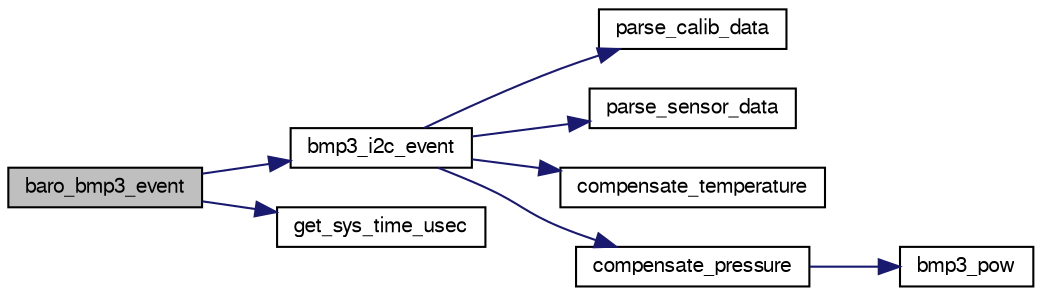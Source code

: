 digraph "baro_bmp3_event"
{
  edge [fontname="FreeSans",fontsize="10",labelfontname="FreeSans",labelfontsize="10"];
  node [fontname="FreeSans",fontsize="10",shape=record];
  rankdir="LR";
  Node1 [label="baro_bmp3_event",height=0.2,width=0.4,color="black", fillcolor="grey75", style="filled", fontcolor="black"];
  Node1 -> Node2 [color="midnightblue",fontsize="10",style="solid",fontname="FreeSans"];
  Node2 [label="bmp3_i2c_event",height=0.2,width=0.4,color="black", fillcolor="white", style="filled",URL="$bmp3__i2c_8c.html#a2d07788e11215a1993e7247f8da1bc18"];
  Node2 -> Node3 [color="midnightblue",fontsize="10",style="solid",fontname="FreeSans"];
  Node3 [label="parse_calib_data",height=0.2,width=0.4,color="black", fillcolor="white", style="filled",URL="$bmp3__i2c_8c.html#a8db9360f376ff88b19c5708855b1e92f",tooltip="This internal API is used to parse the calibration data, compensates it and store it in device struct..."];
  Node2 -> Node4 [color="midnightblue",fontsize="10",style="solid",fontname="FreeSans"];
  Node4 [label="parse_sensor_data",height=0.2,width=0.4,color="black", fillcolor="white", style="filled",URL="$bmp3__i2c_8c.html#aeac2f724fd1ecfd3f46316f51ad04b53",tooltip="local function to extract raw data from i2c buffer and compute compensation with selected precision ..."];
  Node2 -> Node5 [color="midnightblue",fontsize="10",style="solid",fontname="FreeSans"];
  Node5 [label="compensate_temperature",height=0.2,width=0.4,color="black", fillcolor="white", style="filled",URL="$bmp3__i2c_8c.html#ac05a2dd2029ad95c4e4beee431c4f04a",tooltip="This internal API is used to compensate the raw temperature data and return the compensated temperatu..."];
  Node2 -> Node6 [color="midnightblue",fontsize="10",style="solid",fontname="FreeSans"];
  Node6 [label="compensate_pressure",height=0.2,width=0.4,color="black", fillcolor="white", style="filled",URL="$bmp3__i2c_8c.html#ab435820735af350d16c4ef134fb268f3",tooltip="This internal API is used to compensate the raw pressure data and return the compensated pressure dat..."];
  Node6 -> Node7 [color="midnightblue",fontsize="10",style="solid",fontname="FreeSans"];
  Node7 [label="bmp3_pow",height=0.2,width=0.4,color="black", fillcolor="white", style="filled",URL="$bmp3__i2c_8c.html#a237bf949258f61e5e06584942c37f068",tooltip="This internal API is used to calculate the power functionality for double precision floating point va..."];
  Node1 -> Node8 [color="midnightblue",fontsize="10",style="solid",fontname="FreeSans"];
  Node8 [label="get_sys_time_usec",height=0.2,width=0.4,color="black", fillcolor="white", style="filled",URL="$chibios_2mcu__periph_2sys__time__arch_8c.html#a7ddfef1f78a56c6b4c4c536b5d670bfb",tooltip="Get the time in microseconds since startup. "];
}

